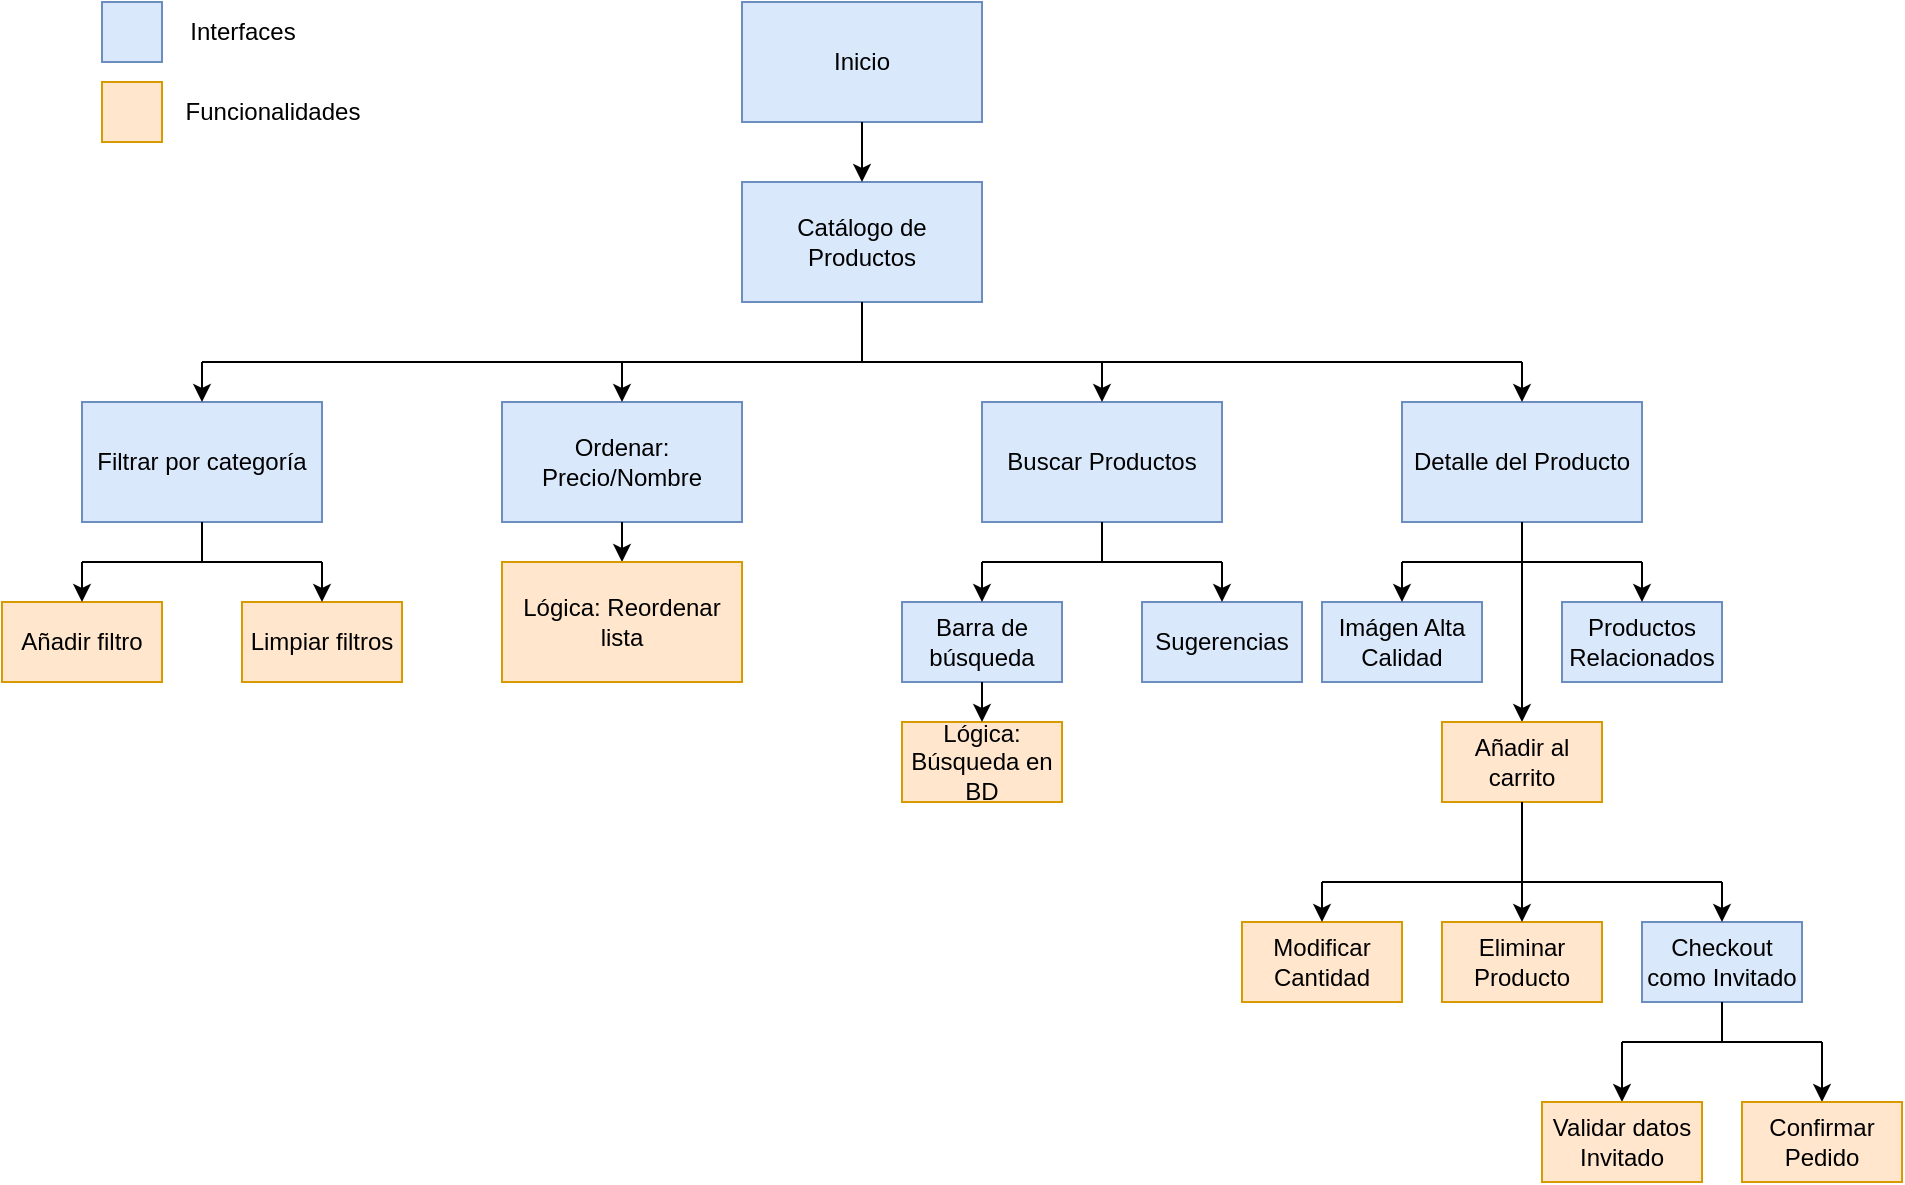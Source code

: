 <mxfile version="27.1.6">
  <diagram name="Página-1" id="Vg2Hzw4t2TQBlpw91Inw">
    <mxGraphModel dx="2041" dy="624" grid="1" gridSize="10" guides="1" tooltips="1" connect="1" arrows="1" fold="1" page="1" pageScale="1" pageWidth="827" pageHeight="1169" math="0" shadow="0">
      <root>
        <mxCell id="0" />
        <mxCell id="1" parent="0" />
        <mxCell id="_fwG6MrPiqam44AC0FEx-1" value="Inicio" style="rounded=0;whiteSpace=wrap;html=1;fillColor=#dae8fc;strokeColor=#6c8ebf;" vertex="1" parent="1">
          <mxGeometry x="360" y="40" width="120" height="60" as="geometry" />
        </mxCell>
        <mxCell id="_fwG6MrPiqam44AC0FEx-2" value="Catálogo de Productos" style="rounded=0;whiteSpace=wrap;html=1;fillColor=#dae8fc;strokeColor=#6c8ebf;" vertex="1" parent="1">
          <mxGeometry x="360" y="130" width="120" height="60" as="geometry" />
        </mxCell>
        <mxCell id="_fwG6MrPiqam44AC0FEx-27" value="" style="endArrow=classic;html=1;rounded=0;exitX=0.5;exitY=1;exitDx=0;exitDy=0;entryX=0.5;entryY=0;entryDx=0;entryDy=0;" edge="1" parent="1" source="_fwG6MrPiqam44AC0FEx-1" target="_fwG6MrPiqam44AC0FEx-2">
          <mxGeometry width="50" height="50" relative="1" as="geometry">
            <mxPoint x="390" y="340" as="sourcePoint" />
            <mxPoint x="440" y="290" as="targetPoint" />
          </mxGeometry>
        </mxCell>
        <mxCell id="_fwG6MrPiqam44AC0FEx-28" value="" style="endArrow=none;html=1;rounded=0;entryX=0.5;entryY=1;entryDx=0;entryDy=0;" edge="1" parent="1" target="_fwG6MrPiqam44AC0FEx-2">
          <mxGeometry width="50" height="50" relative="1" as="geometry">
            <mxPoint x="420" y="220" as="sourcePoint" />
            <mxPoint x="440" y="300" as="targetPoint" />
          </mxGeometry>
        </mxCell>
        <mxCell id="_fwG6MrPiqam44AC0FEx-29" value="Filtrar por categoría" style="rounded=0;whiteSpace=wrap;html=1;fillColor=#dae8fc;strokeColor=#6c8ebf;" vertex="1" parent="1">
          <mxGeometry x="30" y="240" width="120" height="60" as="geometry" />
        </mxCell>
        <mxCell id="_fwG6MrPiqam44AC0FEx-30" value="Ordenar: Precio/Nombre" style="rounded=0;whiteSpace=wrap;html=1;fillColor=#dae8fc;strokeColor=#6c8ebf;" vertex="1" parent="1">
          <mxGeometry x="240" y="240" width="120" height="60" as="geometry" />
        </mxCell>
        <mxCell id="_fwG6MrPiqam44AC0FEx-31" value="Buscar Productos" style="rounded=0;whiteSpace=wrap;html=1;fillColor=#dae8fc;strokeColor=#6c8ebf;" vertex="1" parent="1">
          <mxGeometry x="480" y="240" width="120" height="60" as="geometry" />
        </mxCell>
        <mxCell id="_fwG6MrPiqam44AC0FEx-32" value="Detalle del Producto" style="rounded=0;whiteSpace=wrap;html=1;fillColor=#dae8fc;strokeColor=#6c8ebf;" vertex="1" parent="1">
          <mxGeometry x="690" y="240" width="120" height="60" as="geometry" />
        </mxCell>
        <mxCell id="_fwG6MrPiqam44AC0FEx-33" value="" style="endArrow=none;html=1;rounded=0;" edge="1" parent="1">
          <mxGeometry width="50" height="50" relative="1" as="geometry">
            <mxPoint x="750" y="220" as="sourcePoint" />
            <mxPoint x="420" y="220" as="targetPoint" />
          </mxGeometry>
        </mxCell>
        <mxCell id="_fwG6MrPiqam44AC0FEx-34" value="" style="endArrow=none;html=1;rounded=0;" edge="1" parent="1">
          <mxGeometry width="50" height="50" relative="1" as="geometry">
            <mxPoint x="420" y="220" as="sourcePoint" />
            <mxPoint x="90" y="220" as="targetPoint" />
          </mxGeometry>
        </mxCell>
        <mxCell id="_fwG6MrPiqam44AC0FEx-35" value="" style="endArrow=classic;html=1;rounded=0;entryX=0.5;entryY=0;entryDx=0;entryDy=0;" edge="1" parent="1" target="_fwG6MrPiqam44AC0FEx-29">
          <mxGeometry width="50" height="50" relative="1" as="geometry">
            <mxPoint x="90" y="220" as="sourcePoint" />
            <mxPoint x="430" y="300" as="targetPoint" />
          </mxGeometry>
        </mxCell>
        <mxCell id="_fwG6MrPiqam44AC0FEx-36" value="" style="endArrow=classic;html=1;rounded=0;entryX=0.5;entryY=0;entryDx=0;entryDy=0;" edge="1" parent="1" target="_fwG6MrPiqam44AC0FEx-30">
          <mxGeometry width="50" height="50" relative="1" as="geometry">
            <mxPoint x="300" y="220" as="sourcePoint" />
            <mxPoint x="440" y="300" as="targetPoint" />
          </mxGeometry>
        </mxCell>
        <mxCell id="_fwG6MrPiqam44AC0FEx-37" value="" style="endArrow=classic;html=1;rounded=0;entryX=0.5;entryY=0;entryDx=0;entryDy=0;" edge="1" parent="1" target="_fwG6MrPiqam44AC0FEx-31">
          <mxGeometry width="50" height="50" relative="1" as="geometry">
            <mxPoint x="540" y="220" as="sourcePoint" />
            <mxPoint x="440" y="300" as="targetPoint" />
          </mxGeometry>
        </mxCell>
        <mxCell id="_fwG6MrPiqam44AC0FEx-38" value="" style="endArrow=classic;html=1;rounded=0;entryX=0.5;entryY=0;entryDx=0;entryDy=0;" edge="1" parent="1" target="_fwG6MrPiqam44AC0FEx-32">
          <mxGeometry width="50" height="50" relative="1" as="geometry">
            <mxPoint x="750" y="220" as="sourcePoint" />
            <mxPoint x="450" y="300" as="targetPoint" />
          </mxGeometry>
        </mxCell>
        <mxCell id="_fwG6MrPiqam44AC0FEx-39" value="" style="endArrow=none;html=1;rounded=0;entryX=0.5;entryY=1;entryDx=0;entryDy=0;" edge="1" parent="1" target="_fwG6MrPiqam44AC0FEx-32">
          <mxGeometry width="50" height="50" relative="1" as="geometry">
            <mxPoint x="750" y="390" as="sourcePoint" />
            <mxPoint x="450" y="300" as="targetPoint" />
          </mxGeometry>
        </mxCell>
        <mxCell id="_fwG6MrPiqam44AC0FEx-40" value="" style="endArrow=none;html=1;rounded=0;" edge="1" parent="1">
          <mxGeometry width="50" height="50" relative="1" as="geometry">
            <mxPoint x="690" y="320" as="sourcePoint" />
            <mxPoint x="750" y="320" as="targetPoint" />
          </mxGeometry>
        </mxCell>
        <mxCell id="_fwG6MrPiqam44AC0FEx-41" value="" style="endArrow=none;html=1;rounded=0;" edge="1" parent="1">
          <mxGeometry width="50" height="50" relative="1" as="geometry">
            <mxPoint x="810" y="320" as="sourcePoint" />
            <mxPoint x="750" y="320" as="targetPoint" />
          </mxGeometry>
        </mxCell>
        <mxCell id="_fwG6MrPiqam44AC0FEx-42" value="Imágen Alta Calidad" style="rounded=0;whiteSpace=wrap;html=1;fillColor=#dae8fc;strokeColor=#6c8ebf;" vertex="1" parent="1">
          <mxGeometry x="650" y="340" width="80" height="40" as="geometry" />
        </mxCell>
        <mxCell id="_fwG6MrPiqam44AC0FEx-43" value="Productos Relacionados" style="rounded=0;whiteSpace=wrap;html=1;fillColor=#dae8fc;strokeColor=#6c8ebf;" vertex="1" parent="1">
          <mxGeometry x="770" y="340" width="80" height="40" as="geometry" />
        </mxCell>
        <mxCell id="_fwG6MrPiqam44AC0FEx-47" value="" style="endArrow=classic;html=1;rounded=0;" edge="1" parent="1">
          <mxGeometry width="50" height="50" relative="1" as="geometry">
            <mxPoint x="750" y="390" as="sourcePoint" />
            <mxPoint x="750" y="400" as="targetPoint" />
          </mxGeometry>
        </mxCell>
        <mxCell id="_fwG6MrPiqam44AC0FEx-49" value="Añadir al carrito" style="rounded=0;whiteSpace=wrap;html=1;fillColor=#ffe6cc;strokeColor=#d79b00;" vertex="1" parent="1">
          <mxGeometry x="710" y="400" width="80" height="40" as="geometry" />
        </mxCell>
        <mxCell id="_fwG6MrPiqam44AC0FEx-51" value="" style="endArrow=classic;html=1;rounded=0;entryX=0.5;entryY=0;entryDx=0;entryDy=0;" edge="1" parent="1" target="_fwG6MrPiqam44AC0FEx-42">
          <mxGeometry width="50" height="50" relative="1" as="geometry">
            <mxPoint x="690" y="320" as="sourcePoint" />
            <mxPoint x="450" y="500" as="targetPoint" />
          </mxGeometry>
        </mxCell>
        <mxCell id="_fwG6MrPiqam44AC0FEx-52" value="" style="endArrow=classic;html=1;rounded=0;entryX=0.5;entryY=0;entryDx=0;entryDy=0;" edge="1" parent="1" target="_fwG6MrPiqam44AC0FEx-43">
          <mxGeometry width="50" height="50" relative="1" as="geometry">
            <mxPoint x="810" y="320" as="sourcePoint" />
            <mxPoint x="450" y="500" as="targetPoint" />
          </mxGeometry>
        </mxCell>
        <mxCell id="_fwG6MrPiqam44AC0FEx-53" value="" style="endArrow=none;html=1;rounded=0;" edge="1" parent="1">
          <mxGeometry width="50" height="50" relative="1" as="geometry">
            <mxPoint x="480" y="320" as="sourcePoint" />
            <mxPoint x="540" y="320" as="targetPoint" />
          </mxGeometry>
        </mxCell>
        <mxCell id="_fwG6MrPiqam44AC0FEx-54" value="" style="endArrow=none;html=1;rounded=0;" edge="1" parent="1">
          <mxGeometry width="50" height="50" relative="1" as="geometry">
            <mxPoint x="600" y="320" as="sourcePoint" />
            <mxPoint x="540" y="320" as="targetPoint" />
          </mxGeometry>
        </mxCell>
        <mxCell id="_fwG6MrPiqam44AC0FEx-55" value="Barra de búsqueda" style="rounded=0;whiteSpace=wrap;html=1;fillColor=#dae8fc;strokeColor=#6c8ebf;" vertex="1" parent="1">
          <mxGeometry x="440" y="340" width="80" height="40" as="geometry" />
        </mxCell>
        <mxCell id="_fwG6MrPiqam44AC0FEx-56" value="Sugerencias" style="rounded=0;whiteSpace=wrap;html=1;fillColor=#dae8fc;strokeColor=#6c8ebf;" vertex="1" parent="1">
          <mxGeometry x="560" y="340" width="80" height="40" as="geometry" />
        </mxCell>
        <mxCell id="_fwG6MrPiqam44AC0FEx-58" value="Lógica: Búsqueda en BD" style="rounded=0;whiteSpace=wrap;html=1;fillColor=#ffe6cc;strokeColor=#d79b00;" vertex="1" parent="1">
          <mxGeometry x="440" y="400" width="80" height="40" as="geometry" />
        </mxCell>
        <mxCell id="_fwG6MrPiqam44AC0FEx-60" value="" style="endArrow=classic;html=1;rounded=0;entryX=0.5;entryY=0;entryDx=0;entryDy=0;" edge="1" parent="1" target="_fwG6MrPiqam44AC0FEx-55">
          <mxGeometry width="50" height="50" relative="1" as="geometry">
            <mxPoint x="480" y="320" as="sourcePoint" />
            <mxPoint x="240" y="500" as="targetPoint" />
          </mxGeometry>
        </mxCell>
        <mxCell id="_fwG6MrPiqam44AC0FEx-61" value="" style="endArrow=classic;html=1;rounded=0;entryX=0.5;entryY=0;entryDx=0;entryDy=0;" edge="1" parent="1" target="_fwG6MrPiqam44AC0FEx-56">
          <mxGeometry width="50" height="50" relative="1" as="geometry">
            <mxPoint x="600" y="320" as="sourcePoint" />
            <mxPoint x="240" y="500" as="targetPoint" />
          </mxGeometry>
        </mxCell>
        <mxCell id="_fwG6MrPiqam44AC0FEx-62" value="" style="endArrow=none;html=1;rounded=0;exitX=0.5;exitY=1;exitDx=0;exitDy=0;" edge="1" parent="1" source="_fwG6MrPiqam44AC0FEx-31">
          <mxGeometry width="50" height="50" relative="1" as="geometry">
            <mxPoint x="390" y="550" as="sourcePoint" />
            <mxPoint x="540" y="320" as="targetPoint" />
          </mxGeometry>
        </mxCell>
        <mxCell id="_fwG6MrPiqam44AC0FEx-64" value="" style="endArrow=classic;html=1;rounded=0;exitX=0.5;exitY=1;exitDx=0;exitDy=0;entryX=0.5;entryY=0;entryDx=0;entryDy=0;" edge="1" parent="1" source="_fwG6MrPiqam44AC0FEx-55" target="_fwG6MrPiqam44AC0FEx-58">
          <mxGeometry width="50" height="50" relative="1" as="geometry">
            <mxPoint x="390" y="450" as="sourcePoint" />
            <mxPoint x="440" y="400" as="targetPoint" />
          </mxGeometry>
        </mxCell>
        <mxCell id="_fwG6MrPiqam44AC0FEx-65" value="" style="endArrow=none;html=1;rounded=0;" edge="1" parent="1">
          <mxGeometry width="50" height="50" relative="1" as="geometry">
            <mxPoint x="30" y="320" as="sourcePoint" />
            <mxPoint x="90" y="320" as="targetPoint" />
          </mxGeometry>
        </mxCell>
        <mxCell id="_fwG6MrPiqam44AC0FEx-66" value="" style="endArrow=none;html=1;rounded=0;" edge="1" parent="1">
          <mxGeometry width="50" height="50" relative="1" as="geometry">
            <mxPoint x="150" y="320" as="sourcePoint" />
            <mxPoint x="90" y="320" as="targetPoint" />
          </mxGeometry>
        </mxCell>
        <mxCell id="_fwG6MrPiqam44AC0FEx-67" value="Añadir filtro" style="rounded=0;whiteSpace=wrap;html=1;fillColor=#ffe6cc;strokeColor=#d79b00;" vertex="1" parent="1">
          <mxGeometry x="-10" y="340" width="80" height="40" as="geometry" />
        </mxCell>
        <mxCell id="_fwG6MrPiqam44AC0FEx-68" value="Limpiar filtros" style="rounded=0;whiteSpace=wrap;html=1;fillColor=#ffe6cc;strokeColor=#d79b00;" vertex="1" parent="1">
          <mxGeometry x="110" y="340" width="80" height="40" as="geometry" />
        </mxCell>
        <mxCell id="_fwG6MrPiqam44AC0FEx-69" value="" style="endArrow=classic;html=1;rounded=0;entryX=0.5;entryY=0;entryDx=0;entryDy=0;" edge="1" parent="1" target="_fwG6MrPiqam44AC0FEx-67">
          <mxGeometry width="50" height="50" relative="1" as="geometry">
            <mxPoint x="30" y="320" as="sourcePoint" />
            <mxPoint x="-210" y="500" as="targetPoint" />
          </mxGeometry>
        </mxCell>
        <mxCell id="_fwG6MrPiqam44AC0FEx-70" value="" style="endArrow=classic;html=1;rounded=0;entryX=0.5;entryY=0;entryDx=0;entryDy=0;" edge="1" parent="1" target="_fwG6MrPiqam44AC0FEx-68">
          <mxGeometry width="50" height="50" relative="1" as="geometry">
            <mxPoint x="150" y="320" as="sourcePoint" />
            <mxPoint x="-210" y="500" as="targetPoint" />
          </mxGeometry>
        </mxCell>
        <mxCell id="_fwG6MrPiqam44AC0FEx-71" value="" style="endArrow=none;html=1;rounded=0;entryX=0.5;entryY=1;entryDx=0;entryDy=0;" edge="1" parent="1" target="_fwG6MrPiqam44AC0FEx-29">
          <mxGeometry width="50" height="50" relative="1" as="geometry">
            <mxPoint x="90" y="320" as="sourcePoint" />
            <mxPoint x="440" y="400" as="targetPoint" />
          </mxGeometry>
        </mxCell>
        <mxCell id="_fwG6MrPiqam44AC0FEx-73" value="" style="endArrow=classic;html=1;rounded=0;exitX=0.5;exitY=1;exitDx=0;exitDy=0;" edge="1" parent="1" source="_fwG6MrPiqam44AC0FEx-30">
          <mxGeometry width="50" height="50" relative="1" as="geometry">
            <mxPoint x="390" y="450" as="sourcePoint" />
            <mxPoint x="300" y="320" as="targetPoint" />
          </mxGeometry>
        </mxCell>
        <mxCell id="_fwG6MrPiqam44AC0FEx-74" value="Lógica: Reordenar lista" style="rounded=0;whiteSpace=wrap;html=1;fillColor=#ffe6cc;strokeColor=#d79b00;" vertex="1" parent="1">
          <mxGeometry x="240" y="320" width="120" height="60" as="geometry" />
        </mxCell>
        <mxCell id="_fwG6MrPiqam44AC0FEx-75" value="" style="endArrow=none;html=1;rounded=0;entryX=0.5;entryY=1;entryDx=0;entryDy=0;" edge="1" parent="1" target="_fwG6MrPiqam44AC0FEx-49">
          <mxGeometry width="50" height="50" relative="1" as="geometry">
            <mxPoint x="750" y="480" as="sourcePoint" />
            <mxPoint x="440" y="400" as="targetPoint" />
          </mxGeometry>
        </mxCell>
        <mxCell id="_fwG6MrPiqam44AC0FEx-76" value="" style="endArrow=none;html=1;rounded=0;" edge="1" parent="1">
          <mxGeometry width="50" height="50" relative="1" as="geometry">
            <mxPoint x="650" y="480" as="sourcePoint" />
            <mxPoint x="750" y="480" as="targetPoint" />
          </mxGeometry>
        </mxCell>
        <mxCell id="_fwG6MrPiqam44AC0FEx-77" value="" style="endArrow=none;html=1;rounded=0;" edge="1" parent="1">
          <mxGeometry width="50" height="50" relative="1" as="geometry">
            <mxPoint x="850" y="480" as="sourcePoint" />
            <mxPoint x="750" y="480" as="targetPoint" />
          </mxGeometry>
        </mxCell>
        <mxCell id="_fwG6MrPiqam44AC0FEx-78" value="Modificar Cantidad" style="rounded=0;whiteSpace=wrap;html=1;fillColor=#ffe6cc;strokeColor=#d79b00;" vertex="1" parent="1">
          <mxGeometry x="610" y="500" width="80" height="40" as="geometry" />
        </mxCell>
        <mxCell id="_fwG6MrPiqam44AC0FEx-79" value="Eliminar Producto" style="rounded=0;whiteSpace=wrap;html=1;fillColor=#ffe6cc;strokeColor=#d79b00;" vertex="1" parent="1">
          <mxGeometry x="710" y="500" width="80" height="40" as="geometry" />
        </mxCell>
        <mxCell id="_fwG6MrPiqam44AC0FEx-82" value="Checkout como Invitado" style="rounded=0;whiteSpace=wrap;html=1;fillColor=#dae8fc;strokeColor=#6c8ebf;" vertex="1" parent="1">
          <mxGeometry x="810" y="500" width="80" height="40" as="geometry" />
        </mxCell>
        <mxCell id="_fwG6MrPiqam44AC0FEx-83" value="" style="endArrow=classic;html=1;rounded=0;entryX=0.5;entryY=0;entryDx=0;entryDy=0;" edge="1" parent="1" target="_fwG6MrPiqam44AC0FEx-78">
          <mxGeometry width="50" height="50" relative="1" as="geometry">
            <mxPoint x="650" y="480" as="sourcePoint" />
            <mxPoint x="440" y="400" as="targetPoint" />
          </mxGeometry>
        </mxCell>
        <mxCell id="_fwG6MrPiqam44AC0FEx-84" value="" style="endArrow=classic;html=1;rounded=0;entryX=0.5;entryY=0;entryDx=0;entryDy=0;" edge="1" parent="1" target="_fwG6MrPiqam44AC0FEx-79">
          <mxGeometry width="50" height="50" relative="1" as="geometry">
            <mxPoint x="750" y="480" as="sourcePoint" />
            <mxPoint x="440" y="400" as="targetPoint" />
          </mxGeometry>
        </mxCell>
        <mxCell id="_fwG6MrPiqam44AC0FEx-85" value="" style="endArrow=classic;html=1;rounded=0;entryX=0.5;entryY=0;entryDx=0;entryDy=0;" edge="1" parent="1" target="_fwG6MrPiqam44AC0FEx-82">
          <mxGeometry width="50" height="50" relative="1" as="geometry">
            <mxPoint x="850" y="480" as="sourcePoint" />
            <mxPoint x="440" y="400" as="targetPoint" />
          </mxGeometry>
        </mxCell>
        <mxCell id="_fwG6MrPiqam44AC0FEx-86" value="" style="endArrow=none;html=1;rounded=0;entryX=0.5;entryY=1;entryDx=0;entryDy=0;" edge="1" parent="1" target="_fwG6MrPiqam44AC0FEx-82">
          <mxGeometry width="50" height="50" relative="1" as="geometry">
            <mxPoint x="850" y="560" as="sourcePoint" />
            <mxPoint x="450" y="480" as="targetPoint" />
          </mxGeometry>
        </mxCell>
        <mxCell id="_fwG6MrPiqam44AC0FEx-87" value="" style="endArrow=none;html=1;rounded=0;" edge="1" parent="1">
          <mxGeometry width="50" height="50" relative="1" as="geometry">
            <mxPoint x="800" y="560" as="sourcePoint" />
            <mxPoint x="900" y="560" as="targetPoint" />
          </mxGeometry>
        </mxCell>
        <mxCell id="_fwG6MrPiqam44AC0FEx-88" value="" style="endArrow=classic;html=1;rounded=0;" edge="1" parent="1">
          <mxGeometry width="50" height="50" relative="1" as="geometry">
            <mxPoint x="800" y="560" as="sourcePoint" />
            <mxPoint x="800" y="590" as="targetPoint" />
          </mxGeometry>
        </mxCell>
        <mxCell id="_fwG6MrPiqam44AC0FEx-90" value="" style="endArrow=classic;html=1;rounded=0;" edge="1" parent="1">
          <mxGeometry width="50" height="50" relative="1" as="geometry">
            <mxPoint x="900" y="560" as="sourcePoint" />
            <mxPoint x="900" y="590" as="targetPoint" />
          </mxGeometry>
        </mxCell>
        <mxCell id="_fwG6MrPiqam44AC0FEx-91" value="Validar datos Invitado" style="rounded=0;whiteSpace=wrap;html=1;fillColor=#ffe6cc;strokeColor=#d79b00;" vertex="1" parent="1">
          <mxGeometry x="760" y="590" width="80" height="40" as="geometry" />
        </mxCell>
        <mxCell id="_fwG6MrPiqam44AC0FEx-92" value="Confirmar Pedido" style="rounded=0;whiteSpace=wrap;html=1;fillColor=#ffe6cc;strokeColor=#d79b00;" vertex="1" parent="1">
          <mxGeometry x="860" y="590" width="80" height="40" as="geometry" />
        </mxCell>
        <mxCell id="_fwG6MrPiqam44AC0FEx-93" value="" style="rounded=0;whiteSpace=wrap;html=1;fillColor=#dae8fc;strokeColor=#6c8ebf;" vertex="1" parent="1">
          <mxGeometry x="40" y="40" width="30" height="30" as="geometry" />
        </mxCell>
        <mxCell id="_fwG6MrPiqam44AC0FEx-94" value="" style="rounded=0;whiteSpace=wrap;html=1;fillColor=#ffe6cc;strokeColor=#d79b00;" vertex="1" parent="1">
          <mxGeometry x="40" y="80" width="30" height="30" as="geometry" />
        </mxCell>
        <mxCell id="_fwG6MrPiqam44AC0FEx-95" value="Interfaces" style="text;html=1;align=center;verticalAlign=middle;resizable=0;points=[];autosize=1;strokeColor=none;fillColor=none;" vertex="1" parent="1">
          <mxGeometry x="70" y="40" width="80" height="30" as="geometry" />
        </mxCell>
        <mxCell id="_fwG6MrPiqam44AC0FEx-96" value="Funcionalidades" style="text;html=1;align=center;verticalAlign=middle;resizable=0;points=[];autosize=1;strokeColor=none;fillColor=none;" vertex="1" parent="1">
          <mxGeometry x="70" y="80" width="110" height="30" as="geometry" />
        </mxCell>
      </root>
    </mxGraphModel>
  </diagram>
</mxfile>
